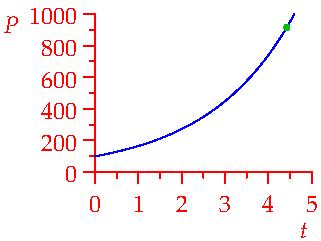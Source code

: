 settings.tex="pdflatex";

texpreamble("\usepackage{amsmath}
\usepackage{amsthm,amssymb}
\usepackage{mathpazo}
\usepackage[svgnames]{xcolor}
\usepackage{textcomp}
");

import graph;


size(160,120,IgnoreAspect);

real f(real t){return 100*exp(t/2);}
real M=2*log(10);

draw(graph(f,0,M),blue);

xaxis("$t$",0,5,red,RightTicks);
yaxis("$P$",0,1000,red,LeftTicks(Step=200,step=100));


dot((4+3/7,f(4+3/7)),heavygreen);

